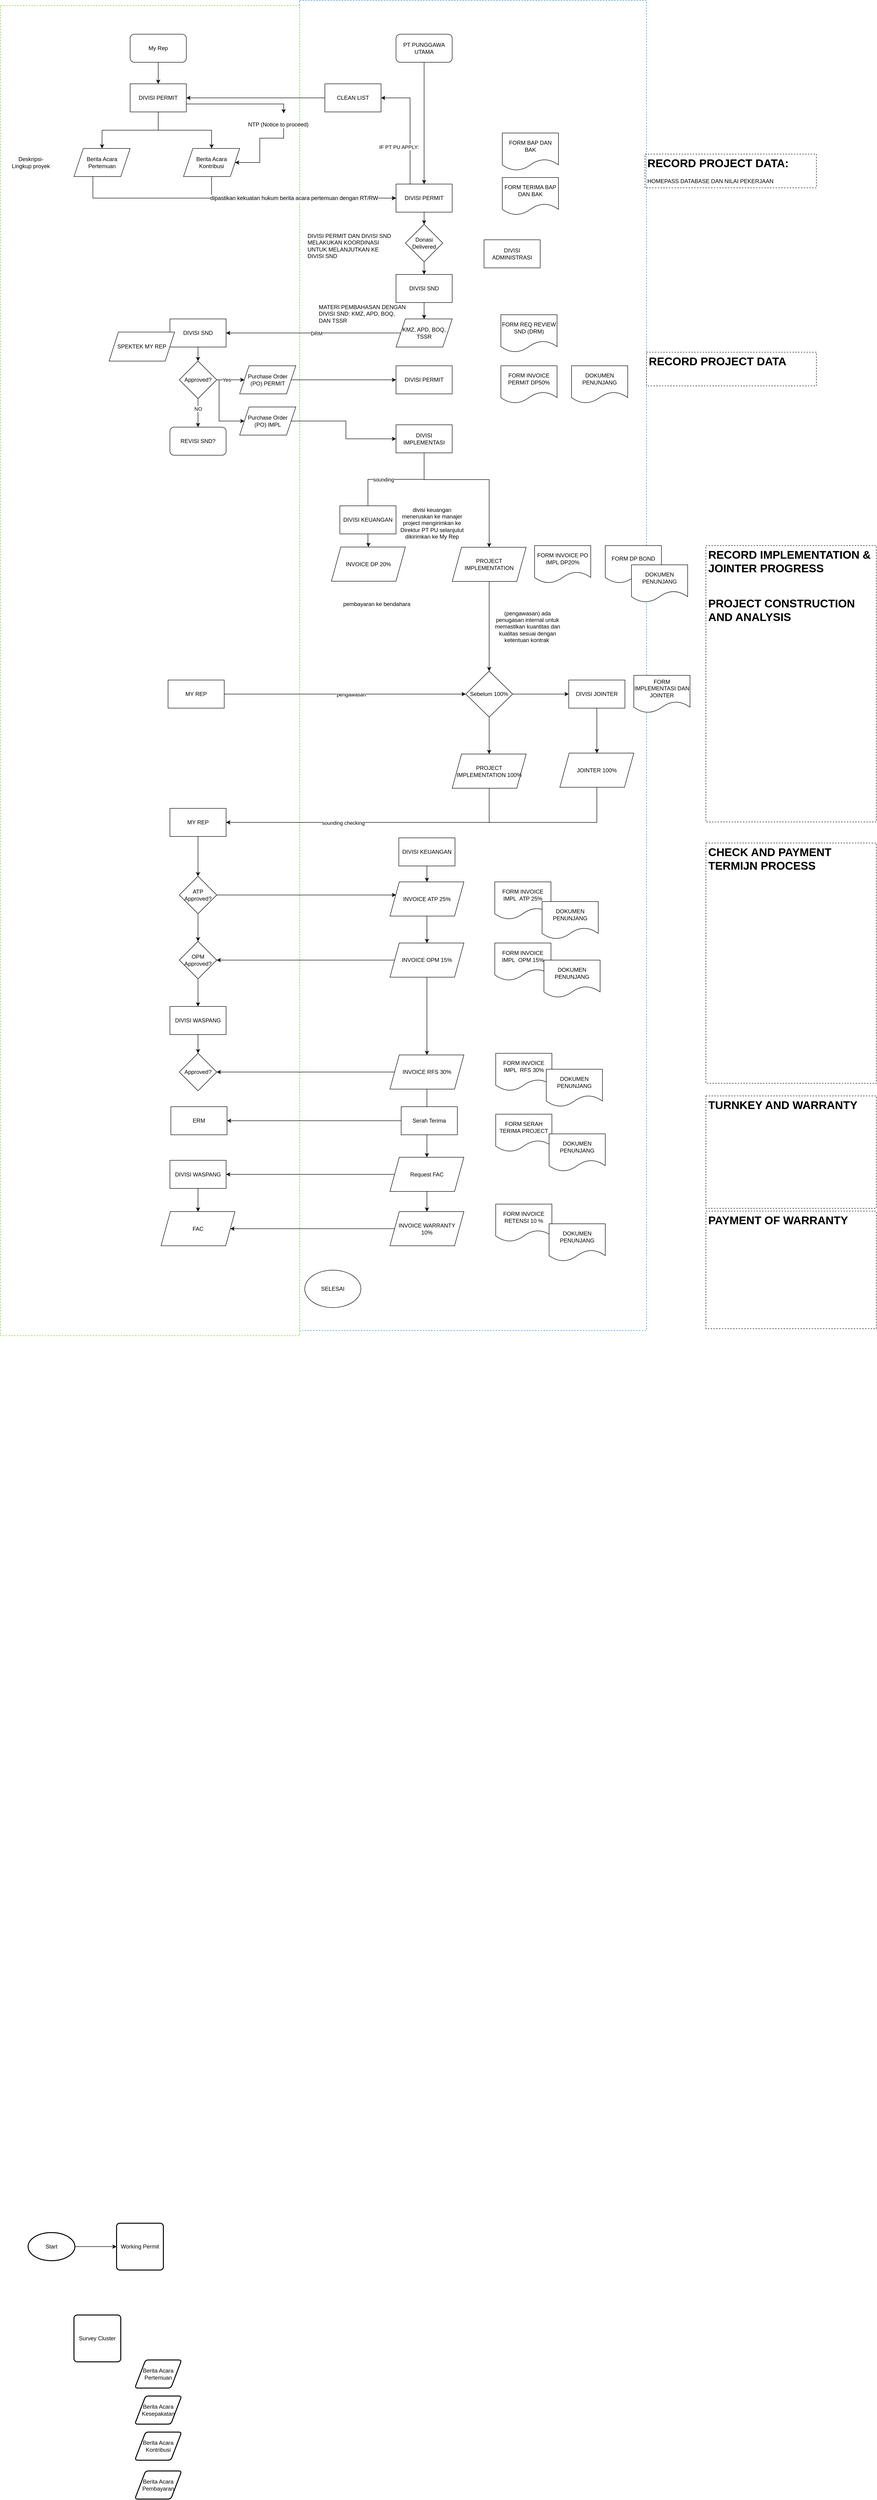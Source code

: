<mxfile version="20.6.0" type="github">
  <diagram id="zwPZa73-P1lnx8H_J387" name="Halaman-1">
    <mxGraphModel dx="1662" dy="794" grid="0" gridSize="10" guides="1" tooltips="1" connect="1" arrows="1" fold="1" page="1" pageScale="1" pageWidth="3300" pageHeight="4681" math="0" shadow="0">
      <root>
        <mxCell id="0" />
        <mxCell id="1" parent="0" />
        <mxCell id="J3kGW9BiTOBQ8gQxE3yy-112" value="" style="rounded=0;whiteSpace=wrap;html=1;dashed=1;strokeColor=#007FFF;" parent="1" vertex="1">
          <mxGeometry x="1251" y="23" width="741" height="2840" as="geometry" />
        </mxCell>
        <mxCell id="J3kGW9BiTOBQ8gQxE3yy-111" value="" style="rounded=0;whiteSpace=wrap;html=1;dashed=1;strokeColor=#66CC00;" parent="1" vertex="1">
          <mxGeometry x="612" y="34" width="639" height="2840" as="geometry" />
        </mxCell>
        <mxCell id="J3kGW9BiTOBQ8gQxE3yy-14" style="edgeStyle=orthogonalEdgeStyle;rounded=0;orthogonalLoop=1;jettySize=auto;html=1;" parent="1" source="J3kGW9BiTOBQ8gQxE3yy-1" target="J3kGW9BiTOBQ8gQxE3yy-4" edge="1">
          <mxGeometry relative="1" as="geometry" />
        </mxCell>
        <mxCell id="J3kGW9BiTOBQ8gQxE3yy-1" value="My Rep" style="rounded=1;whiteSpace=wrap;html=1;" parent="1" vertex="1">
          <mxGeometry x="889" y="95" width="120" height="60" as="geometry" />
        </mxCell>
        <mxCell id="J3kGW9BiTOBQ8gQxE3yy-20" style="edgeStyle=orthogonalEdgeStyle;rounded=0;orthogonalLoop=1;jettySize=auto;html=1;" parent="1" source="J3kGW9BiTOBQ8gQxE3yy-2" target="J3kGW9BiTOBQ8gQxE3yy-7" edge="1">
          <mxGeometry relative="1" as="geometry" />
        </mxCell>
        <mxCell id="J3kGW9BiTOBQ8gQxE3yy-2" value="PT PUNGGAWA UTAMA" style="rounded=1;whiteSpace=wrap;html=1;" parent="1" vertex="1">
          <mxGeometry x="1457" y="95" width="120" height="60" as="geometry" />
        </mxCell>
        <mxCell id="J3kGW9BiTOBQ8gQxE3yy-12" style="edgeStyle=orthogonalEdgeStyle;rounded=0;orthogonalLoop=1;jettySize=auto;html=1;" parent="1" source="J3kGW9BiTOBQ8gQxE3yy-4" target="J3kGW9BiTOBQ8gQxE3yy-11" edge="1">
          <mxGeometry relative="1" as="geometry" />
        </mxCell>
        <mxCell id="J3kGW9BiTOBQ8gQxE3yy-17" style="edgeStyle=orthogonalEdgeStyle;rounded=0;orthogonalLoop=1;jettySize=auto;html=1;" parent="1" source="J3kGW9BiTOBQ8gQxE3yy-4" target="J3kGW9BiTOBQ8gQxE3yy-16" edge="1">
          <mxGeometry relative="1" as="geometry" />
        </mxCell>
        <mxCell id="DRk-tGTRBeiVjUCc2vSS-29" style="edgeStyle=orthogonalEdgeStyle;rounded=0;orthogonalLoop=1;jettySize=auto;html=1;exitX=1;exitY=1;exitDx=0;exitDy=0;" parent="1" source="J3kGW9BiTOBQ8gQxE3yy-4" target="DRk-tGTRBeiVjUCc2vSS-28" edge="1">
          <mxGeometry relative="1" as="geometry">
            <Array as="points">
              <mxPoint x="1009" y="244" />
              <mxPoint x="1217" y="244" />
            </Array>
          </mxGeometry>
        </mxCell>
        <mxCell id="J3kGW9BiTOBQ8gQxE3yy-4" value="DIVISI PERMIT" style="rounded=0;whiteSpace=wrap;html=1;" parent="1" vertex="1">
          <mxGeometry x="889" y="201" width="120" height="60" as="geometry" />
        </mxCell>
        <mxCell id="J3kGW9BiTOBQ8gQxE3yy-22" style="edgeStyle=orthogonalEdgeStyle;rounded=0;orthogonalLoop=1;jettySize=auto;html=1;" parent="1" source="J3kGW9BiTOBQ8gQxE3yy-7" target="J3kGW9BiTOBQ8gQxE3yy-21" edge="1">
          <mxGeometry relative="1" as="geometry" />
        </mxCell>
        <mxCell id="DRk-tGTRBeiVjUCc2vSS-25" style="edgeStyle=orthogonalEdgeStyle;rounded=0;orthogonalLoop=1;jettySize=auto;html=1;entryX=1;entryY=0.5;entryDx=0;entryDy=0;exitX=0.25;exitY=0;exitDx=0;exitDy=0;" parent="1" source="J3kGW9BiTOBQ8gQxE3yy-7" target="DRk-tGTRBeiVjUCc2vSS-24" edge="1">
          <mxGeometry relative="1" as="geometry" />
        </mxCell>
        <mxCell id="DRk-tGTRBeiVjUCc2vSS-27" value="IF PT PU APPLY:" style="edgeLabel;html=1;align=center;verticalAlign=middle;resizable=0;points=[];" parent="DRk-tGTRBeiVjUCc2vSS-25" vertex="1" connectable="0">
          <mxGeometry x="-0.358" y="1" relative="1" as="geometry">
            <mxPoint x="-23" as="offset" />
          </mxGeometry>
        </mxCell>
        <mxCell id="J3kGW9BiTOBQ8gQxE3yy-7" value="DIVISI PERMIT" style="rounded=0;whiteSpace=wrap;html=1;" parent="1" vertex="1">
          <mxGeometry x="1457" y="415" width="120" height="60" as="geometry" />
        </mxCell>
        <mxCell id="J3kGW9BiTOBQ8gQxE3yy-25" style="edgeStyle=orthogonalEdgeStyle;rounded=0;orthogonalLoop=1;jettySize=auto;html=1;" parent="1" source="J3kGW9BiTOBQ8gQxE3yy-8" target="J3kGW9BiTOBQ8gQxE3yy-24" edge="1">
          <mxGeometry relative="1" as="geometry" />
        </mxCell>
        <mxCell id="J3kGW9BiTOBQ8gQxE3yy-8" value="DIVISI SND" style="rounded=0;whiteSpace=wrap;html=1;" parent="1" vertex="1">
          <mxGeometry x="1457" y="608" width="120" height="60" as="geometry" />
        </mxCell>
        <mxCell id="J3kGW9BiTOBQ8gQxE3yy-42" style="edgeStyle=orthogonalEdgeStyle;rounded=0;orthogonalLoop=1;jettySize=auto;html=1;" parent="1" edge="1">
          <mxGeometry relative="1" as="geometry">
            <mxPoint x="2358" y="2140" as="sourcePoint" />
          </mxGeometry>
        </mxCell>
        <mxCell id="J3kGW9BiTOBQ8gQxE3yy-18" style="edgeStyle=orthogonalEdgeStyle;rounded=0;orthogonalLoop=1;jettySize=auto;html=1;entryX=0;entryY=0.5;entryDx=0;entryDy=0;exitX=0.337;exitY=0.989;exitDx=0;exitDy=0;exitPerimeter=0;" parent="1" source="J3kGW9BiTOBQ8gQxE3yy-11" target="J3kGW9BiTOBQ8gQxE3yy-7" edge="1">
          <mxGeometry relative="1" as="geometry" />
        </mxCell>
        <mxCell id="J3kGW9BiTOBQ8gQxE3yy-11" value="Berita Acara Pertemuan" style="shape=parallelogram;perimeter=parallelogramPerimeter;whiteSpace=wrap;html=1;fixedSize=1;" parent="1" vertex="1">
          <mxGeometry x="769" y="339" width="120" height="60" as="geometry" />
        </mxCell>
        <mxCell id="J3kGW9BiTOBQ8gQxE3yy-19" style="edgeStyle=orthogonalEdgeStyle;rounded=0;orthogonalLoop=1;jettySize=auto;html=1;entryX=0;entryY=0.5;entryDx=0;entryDy=0;exitX=0.5;exitY=1;exitDx=0;exitDy=0;" parent="1" source="J3kGW9BiTOBQ8gQxE3yy-16" target="J3kGW9BiTOBQ8gQxE3yy-7" edge="1">
          <mxGeometry relative="1" as="geometry" />
        </mxCell>
        <mxCell id="DRk-tGTRBeiVjUCc2vSS-40" value="&lt;span style=&quot;font-size: 12px; background-color: rgb(248, 249, 250);&quot;&gt;dipastikan kekuatan hukum berita acara pertemuan dengan RT/RW&lt;/span&gt;" style="edgeLabel;html=1;align=center;verticalAlign=middle;resizable=0;points=[];" parent="J3kGW9BiTOBQ8gQxE3yy-19" vertex="1" connectable="0">
          <mxGeometry x="0.007" relative="1" as="geometry">
            <mxPoint as="offset" />
          </mxGeometry>
        </mxCell>
        <mxCell id="J3kGW9BiTOBQ8gQxE3yy-16" value="Berita Acara&lt;br&gt;Kontribusi" style="shape=parallelogram;perimeter=parallelogramPerimeter;whiteSpace=wrap;html=1;fixedSize=1;" parent="1" vertex="1">
          <mxGeometry x="1003" y="339" width="120" height="60" as="geometry" />
        </mxCell>
        <mxCell id="J3kGW9BiTOBQ8gQxE3yy-23" style="edgeStyle=orthogonalEdgeStyle;rounded=0;orthogonalLoop=1;jettySize=auto;html=1;" parent="1" source="J3kGW9BiTOBQ8gQxE3yy-21" target="J3kGW9BiTOBQ8gQxE3yy-8" edge="1">
          <mxGeometry relative="1" as="geometry" />
        </mxCell>
        <mxCell id="J3kGW9BiTOBQ8gQxE3yy-21" value="Donasi Delivered" style="rhombus;whiteSpace=wrap;html=1;" parent="1" vertex="1">
          <mxGeometry x="1477" y="501" width="80" height="80" as="geometry" />
        </mxCell>
        <mxCell id="J3kGW9BiTOBQ8gQxE3yy-27" style="edgeStyle=orthogonalEdgeStyle;rounded=0;orthogonalLoop=1;jettySize=auto;html=1;" parent="1" source="J3kGW9BiTOBQ8gQxE3yy-24" target="J3kGW9BiTOBQ8gQxE3yy-26" edge="1">
          <mxGeometry relative="1" as="geometry" />
        </mxCell>
        <mxCell id="DRk-tGTRBeiVjUCc2vSS-45" value="DRM" style="edgeLabel;html=1;align=center;verticalAlign=middle;resizable=0;points=[];" parent="J3kGW9BiTOBQ8gQxE3yy-27" vertex="1" connectable="0">
          <mxGeometry x="-0.031" y="1" relative="1" as="geometry">
            <mxPoint as="offset" />
          </mxGeometry>
        </mxCell>
        <mxCell id="J3kGW9BiTOBQ8gQxE3yy-24" value="KMZ, APD, BOQ, TSSR" style="shape=parallelogram;perimeter=parallelogramPerimeter;whiteSpace=wrap;html=1;fixedSize=1;" parent="1" vertex="1">
          <mxGeometry x="1457" y="703" width="120" height="60" as="geometry" />
        </mxCell>
        <mxCell id="J3kGW9BiTOBQ8gQxE3yy-30" style="edgeStyle=orthogonalEdgeStyle;rounded=0;orthogonalLoop=1;jettySize=auto;html=1;" parent="1" source="J3kGW9BiTOBQ8gQxE3yy-26" target="J3kGW9BiTOBQ8gQxE3yy-28" edge="1">
          <mxGeometry relative="1" as="geometry" />
        </mxCell>
        <mxCell id="J3kGW9BiTOBQ8gQxE3yy-26" value="DIVISI SND" style="rounded=0;whiteSpace=wrap;html=1;" parent="1" vertex="1">
          <mxGeometry x="974" y="703" width="120" height="60" as="geometry" />
        </mxCell>
        <mxCell id="J3kGW9BiTOBQ8gQxE3yy-121" style="edgeStyle=orthogonalEdgeStyle;rounded=0;orthogonalLoop=1;jettySize=auto;html=1;entryX=0;entryY=0.5;entryDx=0;entryDy=0;" parent="1" source="J3kGW9BiTOBQ8gQxE3yy-28" target="J3kGW9BiTOBQ8gQxE3yy-120" edge="1">
          <mxGeometry relative="1" as="geometry" />
        </mxCell>
        <mxCell id="DRk-tGTRBeiVjUCc2vSS-31" value="Yes" style="edgeLabel;html=1;align=center;verticalAlign=middle;resizable=0;points=[];" parent="J3kGW9BiTOBQ8gQxE3yy-121" vertex="1" connectable="0">
          <mxGeometry x="-0.29" relative="1" as="geometry">
            <mxPoint as="offset" />
          </mxGeometry>
        </mxCell>
        <mxCell id="DRk-tGTRBeiVjUCc2vSS-47" style="edgeStyle=orthogonalEdgeStyle;rounded=0;orthogonalLoop=1;jettySize=auto;html=1;entryX=0;entryY=0.5;entryDx=0;entryDy=0;" parent="1" source="J3kGW9BiTOBQ8gQxE3yy-28" target="J3kGW9BiTOBQ8gQxE3yy-29" edge="1">
          <mxGeometry relative="1" as="geometry">
            <Array as="points">
              <mxPoint x="1079" y="833" />
              <mxPoint x="1079" y="921" />
            </Array>
          </mxGeometry>
        </mxCell>
        <mxCell id="DRk-tGTRBeiVjUCc2vSS-50" style="edgeStyle=orthogonalEdgeStyle;rounded=0;orthogonalLoop=1;jettySize=auto;html=1;" parent="1" source="J3kGW9BiTOBQ8gQxE3yy-28" target="DRk-tGTRBeiVjUCc2vSS-49" edge="1">
          <mxGeometry relative="1" as="geometry" />
        </mxCell>
        <mxCell id="DRk-tGTRBeiVjUCc2vSS-51" value="NO" style="edgeLabel;html=1;align=center;verticalAlign=middle;resizable=0;points=[];" parent="DRk-tGTRBeiVjUCc2vSS-50" vertex="1" connectable="0">
          <mxGeometry x="-0.297" relative="1" as="geometry">
            <mxPoint as="offset" />
          </mxGeometry>
        </mxCell>
        <mxCell id="J3kGW9BiTOBQ8gQxE3yy-28" value="Approved?" style="rhombus;whiteSpace=wrap;html=1;" parent="1" vertex="1">
          <mxGeometry x="994" y="793" width="80" height="80" as="geometry" />
        </mxCell>
        <mxCell id="J3kGW9BiTOBQ8gQxE3yy-35" style="edgeStyle=orthogonalEdgeStyle;rounded=0;orthogonalLoop=1;jettySize=auto;html=1;entryX=0;entryY=0.5;entryDx=0;entryDy=0;" parent="1" source="J3kGW9BiTOBQ8gQxE3yy-29" target="J3kGW9BiTOBQ8gQxE3yy-34" edge="1">
          <mxGeometry relative="1" as="geometry" />
        </mxCell>
        <mxCell id="J3kGW9BiTOBQ8gQxE3yy-29" value="Purchase Order&lt;br&gt;(PO) IMPL" style="shape=parallelogram;perimeter=parallelogramPerimeter;whiteSpace=wrap;html=1;fixedSize=1;" parent="1" vertex="1">
          <mxGeometry x="1123" y="891" width="120" height="60" as="geometry" />
        </mxCell>
        <mxCell id="J3kGW9BiTOBQ8gQxE3yy-44" style="edgeStyle=orthogonalEdgeStyle;rounded=0;orthogonalLoop=1;jettySize=auto;html=1;startArrow=none;" parent="1" source="DRk-tGTRBeiVjUCc2vSS-33" target="J3kGW9BiTOBQ8gQxE3yy-43" edge="1">
          <mxGeometry relative="1" as="geometry" />
        </mxCell>
        <mxCell id="J3kGW9BiTOBQ8gQxE3yy-50" style="edgeStyle=orthogonalEdgeStyle;rounded=0;orthogonalLoop=1;jettySize=auto;html=1;exitX=0.5;exitY=1;exitDx=0;exitDy=0;" parent="1" source="J3kGW9BiTOBQ8gQxE3yy-34" target="J3kGW9BiTOBQ8gQxE3yy-53" edge="1">
          <mxGeometry relative="1" as="geometry">
            <mxPoint x="1656" y="1190" as="targetPoint" />
            <Array as="points">
              <mxPoint x="1517" y="1046" />
              <mxPoint x="1656" y="1046" />
            </Array>
          </mxGeometry>
        </mxCell>
        <mxCell id="J3kGW9BiTOBQ8gQxE3yy-34" value="DIVISI IMPLEMENTASI" style="rounded=0;whiteSpace=wrap;html=1;" parent="1" vertex="1">
          <mxGeometry x="1457" y="929" width="120" height="60" as="geometry" />
        </mxCell>
        <mxCell id="J3kGW9BiTOBQ8gQxE3yy-43" value="INVOICE DP 20%" style="shape=parallelogram;perimeter=parallelogramPerimeter;whiteSpace=wrap;html=1;fixedSize=1;" parent="1" vertex="1">
          <mxGeometry x="1319" y="1190" width="158" height="73" as="geometry" />
        </mxCell>
        <mxCell id="J3kGW9BiTOBQ8gQxE3yy-56" style="edgeStyle=orthogonalEdgeStyle;rounded=0;orthogonalLoop=1;jettySize=auto;html=1;" parent="1" source="J3kGW9BiTOBQ8gQxE3yy-53" target="J3kGW9BiTOBQ8gQxE3yy-55" edge="1">
          <mxGeometry relative="1" as="geometry" />
        </mxCell>
        <mxCell id="J3kGW9BiTOBQ8gQxE3yy-53" value="PROJECT IMPLEMENTATION" style="shape=parallelogram;perimeter=parallelogramPerimeter;whiteSpace=wrap;html=1;fixedSize=1;" parent="1" vertex="1">
          <mxGeometry x="1577" y="1190.5" width="158" height="73" as="geometry" />
        </mxCell>
        <mxCell id="J3kGW9BiTOBQ8gQxE3yy-58" style="edgeStyle=orthogonalEdgeStyle;rounded=0;orthogonalLoop=1;jettySize=auto;html=1;" parent="1" source="J3kGW9BiTOBQ8gQxE3yy-55" target="J3kGW9BiTOBQ8gQxE3yy-57" edge="1">
          <mxGeometry relative="1" as="geometry" />
        </mxCell>
        <mxCell id="J3kGW9BiTOBQ8gQxE3yy-62" value="" style="edgeStyle=orthogonalEdgeStyle;rounded=0;orthogonalLoop=1;jettySize=auto;html=1;" parent="1" source="J3kGW9BiTOBQ8gQxE3yy-55" target="J3kGW9BiTOBQ8gQxE3yy-61" edge="1">
          <mxGeometry relative="1" as="geometry" />
        </mxCell>
        <mxCell id="J3kGW9BiTOBQ8gQxE3yy-55" value="Sebelum 100%" style="rhombus;whiteSpace=wrap;html=1;" parent="1" vertex="1">
          <mxGeometry x="1606" y="1455" width="100" height="98" as="geometry" />
        </mxCell>
        <mxCell id="J3kGW9BiTOBQ8gQxE3yy-64" style="edgeStyle=orthogonalEdgeStyle;rounded=0;orthogonalLoop=1;jettySize=auto;html=1;" parent="1" source="J3kGW9BiTOBQ8gQxE3yy-57" target="J3kGW9BiTOBQ8gQxE3yy-63" edge="1">
          <mxGeometry relative="1" as="geometry" />
        </mxCell>
        <mxCell id="J3kGW9BiTOBQ8gQxE3yy-57" value="DIVISI JOINTER" style="rounded=0;whiteSpace=wrap;html=1;" parent="1" vertex="1">
          <mxGeometry x="1826" y="1474" width="120" height="60" as="geometry" />
        </mxCell>
        <mxCell id="J3kGW9BiTOBQ8gQxE3yy-66" style="edgeStyle=orthogonalEdgeStyle;rounded=0;orthogonalLoop=1;jettySize=auto;html=1;entryX=1;entryY=0.5;entryDx=0;entryDy=0;exitX=0.5;exitY=1;exitDx=0;exitDy=0;" parent="1" source="J3kGW9BiTOBQ8gQxE3yy-61" target="J3kGW9BiTOBQ8gQxE3yy-65" edge="1">
          <mxGeometry relative="1" as="geometry" />
        </mxCell>
        <mxCell id="J3kGW9BiTOBQ8gQxE3yy-61" value="PROJECT IMPLEMENTATION 100%" style="shape=parallelogram;perimeter=parallelogramPerimeter;whiteSpace=wrap;html=1;fixedSize=1;" parent="1" vertex="1">
          <mxGeometry x="1577" y="1632" width="158" height="73" as="geometry" />
        </mxCell>
        <mxCell id="J3kGW9BiTOBQ8gQxE3yy-67" style="edgeStyle=orthogonalEdgeStyle;rounded=0;orthogonalLoop=1;jettySize=auto;html=1;entryX=1;entryY=0.5;entryDx=0;entryDy=0;exitX=0.5;exitY=1;exitDx=0;exitDy=0;" parent="1" source="J3kGW9BiTOBQ8gQxE3yy-63" target="J3kGW9BiTOBQ8gQxE3yy-65" edge="1">
          <mxGeometry relative="1" as="geometry" />
        </mxCell>
        <mxCell id="DRk-tGTRBeiVjUCc2vSS-56" value="sounding checking" style="edgeLabel;html=1;align=center;verticalAlign=middle;resizable=0;points=[];" parent="J3kGW9BiTOBQ8gQxE3yy-67" vertex="1" connectable="0">
          <mxGeometry x="0.425" y="1" relative="1" as="geometry">
            <mxPoint as="offset" />
          </mxGeometry>
        </mxCell>
        <mxCell id="J3kGW9BiTOBQ8gQxE3yy-63" value="JOINTER 100%" style="shape=parallelogram;perimeter=parallelogramPerimeter;whiteSpace=wrap;html=1;fixedSize=1;" parent="1" vertex="1">
          <mxGeometry x="1807" y="1630" width="158" height="73" as="geometry" />
        </mxCell>
        <mxCell id="J3kGW9BiTOBQ8gQxE3yy-69" style="edgeStyle=orthogonalEdgeStyle;rounded=0;orthogonalLoop=1;jettySize=auto;html=1;" parent="1" source="J3kGW9BiTOBQ8gQxE3yy-65" target="J3kGW9BiTOBQ8gQxE3yy-68" edge="1">
          <mxGeometry relative="1" as="geometry" />
        </mxCell>
        <mxCell id="J3kGW9BiTOBQ8gQxE3yy-65" value="MY REP" style="rounded=0;whiteSpace=wrap;html=1;" parent="1" vertex="1">
          <mxGeometry x="974" y="1748" width="120" height="60" as="geometry" />
        </mxCell>
        <mxCell id="J3kGW9BiTOBQ8gQxE3yy-73" style="edgeStyle=orthogonalEdgeStyle;rounded=0;orthogonalLoop=1;jettySize=auto;html=1;" parent="1" source="J3kGW9BiTOBQ8gQxE3yy-68" edge="1">
          <mxGeometry relative="1" as="geometry">
            <mxPoint x="1457" y="1933" as="targetPoint" />
          </mxGeometry>
        </mxCell>
        <mxCell id="J3kGW9BiTOBQ8gQxE3yy-82" style="edgeStyle=orthogonalEdgeStyle;rounded=0;orthogonalLoop=1;jettySize=auto;html=1;" parent="1" source="J3kGW9BiTOBQ8gQxE3yy-68" target="J3kGW9BiTOBQ8gQxE3yy-81" edge="1">
          <mxGeometry relative="1" as="geometry" />
        </mxCell>
        <mxCell id="J3kGW9BiTOBQ8gQxE3yy-68" value="ATP&lt;br&gt;Approved?" style="rhombus;whiteSpace=wrap;html=1;" parent="1" vertex="1">
          <mxGeometry x="994" y="1893" width="80" height="80" as="geometry" />
        </mxCell>
        <mxCell id="J3kGW9BiTOBQ8gQxE3yy-85" style="edgeStyle=orthogonalEdgeStyle;rounded=0;orthogonalLoop=1;jettySize=auto;html=1;" parent="1" source="J3kGW9BiTOBQ8gQxE3yy-79" target="J3kGW9BiTOBQ8gQxE3yy-84" edge="1">
          <mxGeometry relative="1" as="geometry" />
        </mxCell>
        <mxCell id="J3kGW9BiTOBQ8gQxE3yy-79" value="DIVISI WASPANG" style="rounded=0;whiteSpace=wrap;html=1;" parent="1" vertex="1">
          <mxGeometry x="974" y="2171" width="120" height="60" as="geometry" />
        </mxCell>
        <mxCell id="J3kGW9BiTOBQ8gQxE3yy-83" style="edgeStyle=orthogonalEdgeStyle;rounded=0;orthogonalLoop=1;jettySize=auto;html=1;" parent="1" source="J3kGW9BiTOBQ8gQxE3yy-81" target="J3kGW9BiTOBQ8gQxE3yy-79" edge="1">
          <mxGeometry relative="1" as="geometry" />
        </mxCell>
        <mxCell id="J3kGW9BiTOBQ8gQxE3yy-81" value="OPM&lt;br&gt;Approved?" style="rhombus;whiteSpace=wrap;html=1;" parent="1" vertex="1">
          <mxGeometry x="994" y="2032" width="80" height="80" as="geometry" />
        </mxCell>
        <mxCell id="J3kGW9BiTOBQ8gQxE3yy-84" value="Approved?" style="rhombus;whiteSpace=wrap;html=1;" parent="1" vertex="1">
          <mxGeometry x="994" y="2271" width="80" height="80" as="geometry" />
        </mxCell>
        <mxCell id="J3kGW9BiTOBQ8gQxE3yy-91" style="edgeStyle=orthogonalEdgeStyle;rounded=0;orthogonalLoop=1;jettySize=auto;html=1;" parent="1" source="J3kGW9BiTOBQ8gQxE3yy-87" target="J3kGW9BiTOBQ8gQxE3yy-90" edge="1">
          <mxGeometry relative="1" as="geometry" />
        </mxCell>
        <mxCell id="J3kGW9BiTOBQ8gQxE3yy-87" value="INVOICE ATP 25%" style="shape=parallelogram;perimeter=parallelogramPerimeter;whiteSpace=wrap;html=1;fixedSize=1;" parent="1" vertex="1">
          <mxGeometry x="1444" y="1905" width="158" height="73" as="geometry" />
        </mxCell>
        <mxCell id="J3kGW9BiTOBQ8gQxE3yy-89" style="edgeStyle=orthogonalEdgeStyle;rounded=0;orthogonalLoop=1;jettySize=auto;html=1;" parent="1" source="J3kGW9BiTOBQ8gQxE3yy-88" target="J3kGW9BiTOBQ8gQxE3yy-87" edge="1">
          <mxGeometry relative="1" as="geometry" />
        </mxCell>
        <mxCell id="J3kGW9BiTOBQ8gQxE3yy-88" value="DIVISI KEUANGAN" style="rounded=0;whiteSpace=wrap;html=1;" parent="1" vertex="1">
          <mxGeometry x="1463" y="1811" width="120" height="60" as="geometry" />
        </mxCell>
        <mxCell id="J3kGW9BiTOBQ8gQxE3yy-92" style="edgeStyle=orthogonalEdgeStyle;rounded=0;orthogonalLoop=1;jettySize=auto;html=1;entryX=1;entryY=0.5;entryDx=0;entryDy=0;" parent="1" source="J3kGW9BiTOBQ8gQxE3yy-90" target="J3kGW9BiTOBQ8gQxE3yy-81" edge="1">
          <mxGeometry relative="1" as="geometry" />
        </mxCell>
        <mxCell id="J3kGW9BiTOBQ8gQxE3yy-94" style="edgeStyle=orthogonalEdgeStyle;rounded=0;orthogonalLoop=1;jettySize=auto;html=1;" parent="1" source="J3kGW9BiTOBQ8gQxE3yy-90" target="J3kGW9BiTOBQ8gQxE3yy-93" edge="1">
          <mxGeometry relative="1" as="geometry" />
        </mxCell>
        <mxCell id="J3kGW9BiTOBQ8gQxE3yy-90" value="INVOICE OPM 15%" style="shape=parallelogram;perimeter=parallelogramPerimeter;whiteSpace=wrap;html=1;fixedSize=1;" parent="1" vertex="1">
          <mxGeometry x="1444" y="2035.5" width="158" height="73" as="geometry" />
        </mxCell>
        <mxCell id="J3kGW9BiTOBQ8gQxE3yy-95" style="edgeStyle=orthogonalEdgeStyle;rounded=0;orthogonalLoop=1;jettySize=auto;html=1;entryX=1;entryY=0.5;entryDx=0;entryDy=0;" parent="1" source="J3kGW9BiTOBQ8gQxE3yy-93" target="J3kGW9BiTOBQ8gQxE3yy-84" edge="1">
          <mxGeometry relative="1" as="geometry" />
        </mxCell>
        <mxCell id="J3kGW9BiTOBQ8gQxE3yy-99" style="edgeStyle=orthogonalEdgeStyle;rounded=0;orthogonalLoop=1;jettySize=auto;html=1;" parent="1" source="J3kGW9BiTOBQ8gQxE3yy-93" target="J3kGW9BiTOBQ8gQxE3yy-97" edge="1">
          <mxGeometry relative="1" as="geometry" />
        </mxCell>
        <mxCell id="J3kGW9BiTOBQ8gQxE3yy-93" value="INVOICE RFS 30%" style="shape=parallelogram;perimeter=parallelogramPerimeter;whiteSpace=wrap;html=1;fixedSize=1;" parent="1" vertex="1">
          <mxGeometry x="1444" y="2274.5" width="158" height="73" as="geometry" />
        </mxCell>
        <mxCell id="J3kGW9BiTOBQ8gQxE3yy-100" style="edgeStyle=orthogonalEdgeStyle;rounded=0;orthogonalLoop=1;jettySize=auto;html=1;" parent="1" source="J3kGW9BiTOBQ8gQxE3yy-97" target="J3kGW9BiTOBQ8gQxE3yy-98" edge="1">
          <mxGeometry relative="1" as="geometry" />
        </mxCell>
        <mxCell id="J3kGW9BiTOBQ8gQxE3yy-105" style="edgeStyle=orthogonalEdgeStyle;rounded=0;orthogonalLoop=1;jettySize=auto;html=1;entryX=0.5;entryY=0;entryDx=0;entryDy=0;" parent="1" source="J3kGW9BiTOBQ8gQxE3yy-97" target="J3kGW9BiTOBQ8gQxE3yy-103" edge="1">
          <mxGeometry relative="1" as="geometry" />
        </mxCell>
        <mxCell id="J3kGW9BiTOBQ8gQxE3yy-97" value="Request FAC" style="shape=parallelogram;perimeter=parallelogramPerimeter;whiteSpace=wrap;html=1;fixedSize=1;" parent="1" vertex="1">
          <mxGeometry x="1444" y="2493" width="158" height="73" as="geometry" />
        </mxCell>
        <mxCell id="J3kGW9BiTOBQ8gQxE3yy-102" style="edgeStyle=orthogonalEdgeStyle;rounded=0;orthogonalLoop=1;jettySize=auto;html=1;" parent="1" source="J3kGW9BiTOBQ8gQxE3yy-98" target="J3kGW9BiTOBQ8gQxE3yy-101" edge="1">
          <mxGeometry relative="1" as="geometry" />
        </mxCell>
        <mxCell id="J3kGW9BiTOBQ8gQxE3yy-98" value="DIVISI WASPANG" style="rounded=0;whiteSpace=wrap;html=1;" parent="1" vertex="1">
          <mxGeometry x="974" y="2499.5" width="120" height="60" as="geometry" />
        </mxCell>
        <mxCell id="J3kGW9BiTOBQ8gQxE3yy-101" value="FAC" style="shape=parallelogram;perimeter=parallelogramPerimeter;whiteSpace=wrap;html=1;fixedSize=1;" parent="1" vertex="1">
          <mxGeometry x="955" y="2609" width="158" height="73" as="geometry" />
        </mxCell>
        <mxCell id="J3kGW9BiTOBQ8gQxE3yy-104" style="edgeStyle=orthogonalEdgeStyle;rounded=0;orthogonalLoop=1;jettySize=auto;html=1;exitX=0;exitY=0.5;exitDx=0;exitDy=0;" parent="1" source="J3kGW9BiTOBQ8gQxE3yy-103" target="J3kGW9BiTOBQ8gQxE3yy-101" edge="1">
          <mxGeometry relative="1" as="geometry" />
        </mxCell>
        <mxCell id="J3kGW9BiTOBQ8gQxE3yy-103" value="INVOICE WARRANTY&lt;br&gt;10%" style="shape=parallelogram;perimeter=parallelogramPerimeter;whiteSpace=wrap;html=1;fixedSize=1;" parent="1" vertex="1">
          <mxGeometry x="1444" y="2609" width="158" height="73" as="geometry" />
        </mxCell>
        <mxCell id="J3kGW9BiTOBQ8gQxE3yy-110" style="edgeStyle=orthogonalEdgeStyle;rounded=0;orthogonalLoop=1;jettySize=auto;html=1;" parent="1" source="J3kGW9BiTOBQ8gQxE3yy-108" target="J3kGW9BiTOBQ8gQxE3yy-109" edge="1">
          <mxGeometry relative="1" as="geometry" />
        </mxCell>
        <mxCell id="J3kGW9BiTOBQ8gQxE3yy-108" value="Serah Terima" style="rounded=0;whiteSpace=wrap;html=1;" parent="1" vertex="1">
          <mxGeometry x="1468" y="2385" width="120" height="60" as="geometry" />
        </mxCell>
        <mxCell id="J3kGW9BiTOBQ8gQxE3yy-109" value="ERM" style="rounded=0;whiteSpace=wrap;html=1;" parent="1" vertex="1">
          <mxGeometry x="976" y="2385" width="120" height="60" as="geometry" />
        </mxCell>
        <mxCell id="J3kGW9BiTOBQ8gQxE3yy-113" value="&lt;h1&gt;RECORD PROJECT DATA:&lt;/h1&gt;&lt;div&gt;HOMEPASS DATABASE DAN NILAI PEKERJAAN&lt;/div&gt;" style="text;html=1;strokeColor=default;fillColor=none;spacing=5;spacingTop=-20;whiteSpace=wrap;overflow=hidden;rounded=0;dashed=1;" parent="1" vertex="1">
          <mxGeometry x="1989" y="351" width="366" height="72" as="geometry" />
        </mxCell>
        <mxCell id="J3kGW9BiTOBQ8gQxE3yy-115" value="&lt;h1&gt;RECORD PROJECT DATA&lt;/h1&gt;" style="text;html=1;strokeColor=default;fillColor=none;spacing=5;spacingTop=-20;whiteSpace=wrap;overflow=hidden;rounded=0;dashed=1;" parent="1" vertex="1">
          <mxGeometry x="1992" y="774" width="363" height="72" as="geometry" />
        </mxCell>
        <mxCell id="J3kGW9BiTOBQ8gQxE3yy-116" value="&lt;h1&gt;RECORD IMPLEMENTATION &amp;amp; JOINTER PROGRESS&lt;/h1&gt;&lt;div&gt;&lt;br&gt;&lt;/div&gt;&lt;div&gt;&lt;h1&gt;PROJECT CONSTRUCTION AND ANALYSIS&lt;/h1&gt;&lt;div&gt;&lt;br&gt;&lt;/div&gt;&lt;/div&gt;" style="text;html=1;strokeColor=default;fillColor=none;spacing=5;spacingTop=-20;whiteSpace=wrap;overflow=hidden;rounded=0;dashed=1;" parent="1" vertex="1">
          <mxGeometry x="2119" y="1187" width="364" height="590" as="geometry" />
        </mxCell>
        <mxCell id="J3kGW9BiTOBQ8gQxE3yy-117" value="&lt;h1&gt;CHECK AND PAYMENT TERMIJN PROCESS&lt;/h1&gt;" style="text;html=1;strokeColor=default;fillColor=none;spacing=5;spacingTop=-20;whiteSpace=wrap;overflow=hidden;rounded=0;dashed=1;" parent="1" vertex="1">
          <mxGeometry x="2119" y="1822" width="364" height="513" as="geometry" />
        </mxCell>
        <mxCell id="J3kGW9BiTOBQ8gQxE3yy-118" value="&lt;h1&gt;TURNKEY AND WARRANTY&lt;/h1&gt;" style="text;html=1;strokeColor=default;fillColor=none;spacing=5;spacingTop=-20;whiteSpace=wrap;overflow=hidden;rounded=0;dashed=1;" parent="1" vertex="1">
          <mxGeometry x="2119" y="2362" width="364" height="240" as="geometry" />
        </mxCell>
        <mxCell id="J3kGW9BiTOBQ8gQxE3yy-119" value="&lt;h1&gt;PAYMENT OF WARRANTY&lt;/h1&gt;" style="text;html=1;strokeColor=default;fillColor=none;spacing=5;spacingTop=-20;whiteSpace=wrap;overflow=hidden;rounded=0;dashed=1;" parent="1" vertex="1">
          <mxGeometry x="2119" y="2608" width="364" height="251" as="geometry" />
        </mxCell>
        <mxCell id="J3kGW9BiTOBQ8gQxE3yy-123" style="edgeStyle=orthogonalEdgeStyle;rounded=0;orthogonalLoop=1;jettySize=auto;html=1;" parent="1" source="J3kGW9BiTOBQ8gQxE3yy-120" target="J3kGW9BiTOBQ8gQxE3yy-122" edge="1">
          <mxGeometry relative="1" as="geometry" />
        </mxCell>
        <mxCell id="J3kGW9BiTOBQ8gQxE3yy-120" value="Purchase Order&lt;br&gt;(PO) PERMIT" style="shape=parallelogram;perimeter=parallelogramPerimeter;whiteSpace=wrap;html=1;fixedSize=1;" parent="1" vertex="1">
          <mxGeometry x="1123" y="803" width="120" height="60" as="geometry" />
        </mxCell>
        <mxCell id="J3kGW9BiTOBQ8gQxE3yy-122" value="DIVISI PERMIT" style="rounded=0;whiteSpace=wrap;html=1;" parent="1" vertex="1">
          <mxGeometry x="1457" y="803" width="120" height="60" as="geometry" />
        </mxCell>
        <mxCell id="DRk-tGTRBeiVjUCc2vSS-1" value="FORM BAP DAN BAK" style="shape=document;whiteSpace=wrap;html=1;boundedLbl=1;" parent="1" vertex="1">
          <mxGeometry x="1684" y="306" width="120" height="80" as="geometry" />
        </mxCell>
        <mxCell id="DRk-tGTRBeiVjUCc2vSS-2" value="FORM TERIMA BAP DAN BAK" style="shape=document;whiteSpace=wrap;html=1;boundedLbl=1;" parent="1" vertex="1">
          <mxGeometry x="1684" y="401" width="120" height="80" as="geometry" />
        </mxCell>
        <mxCell id="DRk-tGTRBeiVjUCc2vSS-4" value="FORM REQ REVIEW SND (DRM)" style="shape=document;whiteSpace=wrap;html=1;boundedLbl=1;" parent="1" vertex="1">
          <mxGeometry x="1681" y="694" width="120" height="80" as="geometry" />
        </mxCell>
        <mxCell id="DRk-tGTRBeiVjUCc2vSS-5" value="FORM INVOICE PERMIT DP50%" style="shape=document;whiteSpace=wrap;html=1;boundedLbl=1;" parent="1" vertex="1">
          <mxGeometry x="1681" y="803" width="120" height="80" as="geometry" />
        </mxCell>
        <mxCell id="DRk-tGTRBeiVjUCc2vSS-6" value="FORM INVOICE PO IMPL DP20%" style="shape=document;whiteSpace=wrap;html=1;boundedLbl=1;" parent="1" vertex="1">
          <mxGeometry x="1753" y="1187" width="120" height="80" as="geometry" />
        </mxCell>
        <mxCell id="DRk-tGTRBeiVjUCc2vSS-7" value="DOKUMEN PENUNJANG" style="shape=document;whiteSpace=wrap;html=1;boundedLbl=1;" parent="1" vertex="1">
          <mxGeometry x="1832" y="803" width="120" height="80" as="geometry" />
        </mxCell>
        <mxCell id="DRk-tGTRBeiVjUCc2vSS-8" value="FORM DP BOND" style="shape=document;whiteSpace=wrap;html=1;boundedLbl=1;" parent="1" vertex="1">
          <mxGeometry x="1904" y="1187" width="120" height="80" as="geometry" />
        </mxCell>
        <mxCell id="DRk-tGTRBeiVjUCc2vSS-9" value="DOKUMEN PENUNJANG" style="shape=document;whiteSpace=wrap;html=1;boundedLbl=1;" parent="1" vertex="1">
          <mxGeometry x="1960" y="1228" width="120" height="80" as="geometry" />
        </mxCell>
        <mxCell id="DRk-tGTRBeiVjUCc2vSS-10" value="FORM IMPLEMENTASI DAN JOINTER" style="shape=document;whiteSpace=wrap;html=1;boundedLbl=1;" parent="1" vertex="1">
          <mxGeometry x="1965" y="1464" width="120" height="80" as="geometry" />
        </mxCell>
        <mxCell id="DRk-tGTRBeiVjUCc2vSS-11" value="FORM INVOICE IMPL&amp;nbsp; ATP 25%" style="shape=document;whiteSpace=wrap;html=1;boundedLbl=1;" parent="1" vertex="1">
          <mxGeometry x="1668" y="1905" width="120" height="80" as="geometry" />
        </mxCell>
        <mxCell id="DRk-tGTRBeiVjUCc2vSS-12" value="DOKUMEN PENUNJANG" style="shape=document;whiteSpace=wrap;html=1;boundedLbl=1;" parent="1" vertex="1">
          <mxGeometry x="1769" y="1947" width="120" height="80" as="geometry" />
        </mxCell>
        <mxCell id="DRk-tGTRBeiVjUCc2vSS-13" value="FORM INVOICE IMPL&amp;nbsp; OPM 15%" style="shape=document;whiteSpace=wrap;html=1;boundedLbl=1;" parent="1" vertex="1">
          <mxGeometry x="1668" y="2035.5" width="120" height="80" as="geometry" />
        </mxCell>
        <mxCell id="DRk-tGTRBeiVjUCc2vSS-14" value="DOKUMEN PENUNJANG" style="shape=document;whiteSpace=wrap;html=1;boundedLbl=1;" parent="1" vertex="1">
          <mxGeometry x="1773" y="2072" width="120" height="80" as="geometry" />
        </mxCell>
        <mxCell id="DRk-tGTRBeiVjUCc2vSS-15" value="FORM INVOICE IMPL&amp;nbsp; RFS 30%" style="shape=document;whiteSpace=wrap;html=1;boundedLbl=1;" parent="1" vertex="1">
          <mxGeometry x="1670" y="2271" width="120" height="80" as="geometry" />
        </mxCell>
        <mxCell id="DRk-tGTRBeiVjUCc2vSS-16" value="DOKUMEN PENUNJANG" style="shape=document;whiteSpace=wrap;html=1;boundedLbl=1;" parent="1" vertex="1">
          <mxGeometry x="1778" y="2305" width="120" height="80" as="geometry" />
        </mxCell>
        <mxCell id="DRk-tGTRBeiVjUCc2vSS-17" value="FORM&amp;nbsp;SERAH TERIMA PROJECT" style="shape=document;whiteSpace=wrap;html=1;boundedLbl=1;" parent="1" vertex="1">
          <mxGeometry x="1670" y="2401" width="120" height="80" as="geometry" />
        </mxCell>
        <mxCell id="DRk-tGTRBeiVjUCc2vSS-18" value="DOKUMEN PENUNJANG" style="shape=document;whiteSpace=wrap;html=1;boundedLbl=1;" parent="1" vertex="1">
          <mxGeometry x="1784" y="2443" width="120" height="80" as="geometry" />
        </mxCell>
        <mxCell id="DRk-tGTRBeiVjUCc2vSS-19" value="FORM&amp;nbsp;INVOICE RETENSI 10 %" style="shape=document;whiteSpace=wrap;html=1;boundedLbl=1;" parent="1" vertex="1">
          <mxGeometry x="1670" y="2593" width="120" height="80" as="geometry" />
        </mxCell>
        <mxCell id="DRk-tGTRBeiVjUCc2vSS-20" value="DOKUMEN PENUNJANG" style="shape=document;whiteSpace=wrap;html=1;boundedLbl=1;" parent="1" vertex="1">
          <mxGeometry x="1784" y="2635" width="120" height="80" as="geometry" />
        </mxCell>
        <mxCell id="DRk-tGTRBeiVjUCc2vSS-26" style="edgeStyle=orthogonalEdgeStyle;rounded=0;orthogonalLoop=1;jettySize=auto;html=1;entryX=1;entryY=0.5;entryDx=0;entryDy=0;" parent="1" source="DRk-tGTRBeiVjUCc2vSS-24" target="J3kGW9BiTOBQ8gQxE3yy-4" edge="1">
          <mxGeometry relative="1" as="geometry" />
        </mxCell>
        <mxCell id="DRk-tGTRBeiVjUCc2vSS-24" value="CLEAN LIST" style="rounded=0;whiteSpace=wrap;html=1;" parent="1" vertex="1">
          <mxGeometry x="1305" y="201" width="120" height="60" as="geometry" />
        </mxCell>
        <mxCell id="DRk-tGTRBeiVjUCc2vSS-35" style="edgeStyle=orthogonalEdgeStyle;rounded=0;orthogonalLoop=1;jettySize=auto;html=1;entryX=1;entryY=0.5;entryDx=0;entryDy=0;exitX=0.5;exitY=1;exitDx=0;exitDy=0;" parent="1" source="DRk-tGTRBeiVjUCc2vSS-28" target="J3kGW9BiTOBQ8gQxE3yy-16" edge="1">
          <mxGeometry relative="1" as="geometry">
            <Array as="points">
              <mxPoint x="1217" y="317" />
              <mxPoint x="1166" y="317" />
              <mxPoint x="1166" y="369" />
            </Array>
          </mxGeometry>
        </mxCell>
        <mxCell id="DRk-tGTRBeiVjUCc2vSS-28" value="&lt;h1&gt;&lt;span style=&quot;font-size: 12px; font-weight: 400;&quot;&gt;NTP (Notice to proceed)&lt;/span&gt;&lt;/h1&gt;" style="text;html=1;strokeColor=none;fillColor=none;spacing=5;spacingTop=-20;whiteSpace=wrap;overflow=hidden;rounded=0;" parent="1" vertex="1">
          <mxGeometry x="1136" y="264" width="162" height="32" as="geometry" />
        </mxCell>
        <mxCell id="DRk-tGTRBeiVjUCc2vSS-33" value="DIVISI KEUANGAN" style="rounded=0;whiteSpace=wrap;html=1;" parent="1" vertex="1">
          <mxGeometry x="1337" y="1102" width="120" height="60" as="geometry" />
        </mxCell>
        <mxCell id="DRk-tGTRBeiVjUCc2vSS-34" value="" style="edgeStyle=orthogonalEdgeStyle;rounded=0;orthogonalLoop=1;jettySize=auto;html=1;endArrow=none;" parent="1" source="J3kGW9BiTOBQ8gQxE3yy-34" target="DRk-tGTRBeiVjUCc2vSS-33" edge="1">
          <mxGeometry relative="1" as="geometry">
            <mxPoint x="1517" y="989" as="sourcePoint" />
            <mxPoint x="1398" y="1190" as="targetPoint" />
          </mxGeometry>
        </mxCell>
        <mxCell id="DRk-tGTRBeiVjUCc2vSS-52" value="sounding" style="edgeLabel;html=1;align=center;verticalAlign=middle;resizable=0;points=[];" parent="DRk-tGTRBeiVjUCc2vSS-34" vertex="1" connectable="0">
          <mxGeometry x="0.236" relative="1" as="geometry">
            <mxPoint as="offset" />
          </mxGeometry>
        </mxCell>
        <mxCell id="DRk-tGTRBeiVjUCc2vSS-37" value="SELESAI" style="ellipse;whiteSpace=wrap;html=1;" parent="1" vertex="1">
          <mxGeometry x="1262" y="2734" width="120" height="80" as="geometry" />
        </mxCell>
        <mxCell id="DRk-tGTRBeiVjUCc2vSS-38" value="Deskripsi-&lt;br&gt;Lingkup proyek" style="text;html=1;strokeColor=none;fillColor=none;align=center;verticalAlign=middle;whiteSpace=wrap;rounded=0;" parent="1" vertex="1">
          <mxGeometry x="634" y="327" width="86" height="84" as="geometry" />
        </mxCell>
        <mxCell id="DRk-tGTRBeiVjUCc2vSS-41" value="DIVISI ADMINISTRASI" style="rounded=0;whiteSpace=wrap;html=1;" parent="1" vertex="1">
          <mxGeometry x="1645" y="534" width="120" height="60" as="geometry" />
        </mxCell>
        <mxCell id="DRk-tGTRBeiVjUCc2vSS-43" value="DIVISI PERMIT DAN DIVISI SND MELAKUKAN KOORDINASI UNTUK MELANJUTKAN KE DIVISI SND" style="text;html=1;strokeColor=none;fillColor=none;align=left;verticalAlign=middle;whiteSpace=wrap;rounded=0;" parent="1" vertex="1">
          <mxGeometry x="1266" y="512" width="188" height="69" as="geometry" />
        </mxCell>
        <mxCell id="DRk-tGTRBeiVjUCc2vSS-44" value="MATERI PEMBAHASAN DENGAN DIVISI SND: KMZ, APD, BOQ, DAN TSSR" style="text;html=1;strokeColor=none;fillColor=none;align=left;verticalAlign=middle;whiteSpace=wrap;rounded=0;" parent="1" vertex="1">
          <mxGeometry x="1290" y="664" width="193" height="56" as="geometry" />
        </mxCell>
        <mxCell id="DRk-tGTRBeiVjUCc2vSS-46" value="SPEKTEK MY REP" style="shape=parallelogram;perimeter=parallelogramPerimeter;whiteSpace=wrap;html=1;fixedSize=1;" parent="1" vertex="1">
          <mxGeometry x="844" y="731" width="140" height="62" as="geometry" />
        </mxCell>
        <mxCell id="DRk-tGTRBeiVjUCc2vSS-49" value="REVISI SND?" style="rounded=1;whiteSpace=wrap;html=1;" parent="1" vertex="1">
          <mxGeometry x="974" y="934" width="120" height="60" as="geometry" />
        </mxCell>
        <mxCell id="DRk-tGTRBeiVjUCc2vSS-53" value="divisi keuangan meneruskan ke manajer project mengirimkan ke Direktur PT PU selanjutut dikirimkan ke My Rep" style="text;html=1;strokeColor=none;fillColor=none;align=center;verticalAlign=middle;whiteSpace=wrap;rounded=0;" parent="1" vertex="1">
          <mxGeometry x="1460" y="1090" width="148" height="97" as="geometry" />
        </mxCell>
        <mxCell id="DRk-tGTRBeiVjUCc2vSS-55" value="pembayaran ke bendahara" style="text;html=1;strokeColor=none;fillColor=none;align=center;verticalAlign=middle;whiteSpace=wrap;rounded=0;" parent="1" vertex="1">
          <mxGeometry x="1342" y="1263.5" width="148" height="97" as="geometry" />
        </mxCell>
        <mxCell id="DRk-tGTRBeiVjUCc2vSS-59" style="edgeStyle=orthogonalEdgeStyle;rounded=0;orthogonalLoop=1;jettySize=auto;html=1;" parent="1" source="DRk-tGTRBeiVjUCc2vSS-57" target="J3kGW9BiTOBQ8gQxE3yy-55" edge="1">
          <mxGeometry relative="1" as="geometry" />
        </mxCell>
        <mxCell id="DRk-tGTRBeiVjUCc2vSS-60" value="pengawasan" style="edgeLabel;html=1;align=center;verticalAlign=middle;resizable=0;points=[];" parent="DRk-tGTRBeiVjUCc2vSS-59" vertex="1" connectable="0">
          <mxGeometry x="0.05" y="-1" relative="1" as="geometry">
            <mxPoint as="offset" />
          </mxGeometry>
        </mxCell>
        <mxCell id="DRk-tGTRBeiVjUCc2vSS-57" value="MY REP" style="rounded=0;whiteSpace=wrap;html=1;" parent="1" vertex="1">
          <mxGeometry x="970" y="1474" width="120" height="60" as="geometry" />
        </mxCell>
        <mxCell id="DRk-tGTRBeiVjUCc2vSS-63" value="(pengawasan) ada penugasan internal untuk memastikan kuantitas dan kualitas sesuai dengan ketentuan kontrak&amp;nbsp;" style="text;html=1;strokeColor=none;fillColor=none;align=center;verticalAlign=middle;whiteSpace=wrap;rounded=0;" parent="1" vertex="1">
          <mxGeometry x="1664" y="1311" width="148" height="97" as="geometry" />
        </mxCell>
        <mxCell id="o4ht4-ryksWLL8jPoI-a-3" style="edgeStyle=orthogonalEdgeStyle;rounded=0;orthogonalLoop=1;jettySize=auto;html=1;" edge="1" parent="1" source="o4ht4-ryksWLL8jPoI-a-1" target="o4ht4-ryksWLL8jPoI-a-2">
          <mxGeometry relative="1" as="geometry" />
        </mxCell>
        <mxCell id="o4ht4-ryksWLL8jPoI-a-1" value="Start" style="strokeWidth=2;html=1;shape=mxgraph.flowchart.start_1;whiteSpace=wrap;" vertex="1" parent="1">
          <mxGeometry x="671" y="4789" width="100" height="60" as="geometry" />
        </mxCell>
        <mxCell id="o4ht4-ryksWLL8jPoI-a-2" value="Working Permit" style="rounded=1;whiteSpace=wrap;html=1;absoluteArcSize=1;arcSize=14;strokeWidth=2;" vertex="1" parent="1">
          <mxGeometry x="860" y="4769" width="100" height="100" as="geometry" />
        </mxCell>
        <mxCell id="o4ht4-ryksWLL8jPoI-a-4" value="Berita Acara Pertemuan" style="shape=parallelogram;html=1;strokeWidth=2;perimeter=parallelogramPerimeter;whiteSpace=wrap;rounded=1;arcSize=12;size=0.23;" vertex="1" parent="1">
          <mxGeometry x="899" y="5061" width="100" height="60" as="geometry" />
        </mxCell>
        <mxCell id="o4ht4-ryksWLL8jPoI-a-5" value="Berita Acara Kesepakatan" style="shape=parallelogram;html=1;strokeWidth=2;perimeter=parallelogramPerimeter;whiteSpace=wrap;rounded=1;arcSize=12;size=0.23;" vertex="1" parent="1">
          <mxGeometry x="899" y="5138" width="100" height="60" as="geometry" />
        </mxCell>
        <mxCell id="o4ht4-ryksWLL8jPoI-a-6" value="Survey Cluster" style="rounded=1;whiteSpace=wrap;html=1;absoluteArcSize=1;arcSize=14;strokeWidth=2;" vertex="1" parent="1">
          <mxGeometry x="769" y="4965" width="100" height="100" as="geometry" />
        </mxCell>
        <mxCell id="o4ht4-ryksWLL8jPoI-a-7" value="Berita Acara Kontribusi" style="shape=parallelogram;html=1;strokeWidth=2;perimeter=parallelogramPerimeter;whiteSpace=wrap;rounded=1;arcSize=12;size=0.23;" vertex="1" parent="1">
          <mxGeometry x="899" y="5215" width="100" height="60" as="geometry" />
        </mxCell>
        <mxCell id="o4ht4-ryksWLL8jPoI-a-8" value="Berita Acara Pembayaran" style="shape=parallelogram;html=1;strokeWidth=2;perimeter=parallelogramPerimeter;whiteSpace=wrap;rounded=1;arcSize=12;size=0.23;" vertex="1" parent="1">
          <mxGeometry x="899" y="5298" width="100" height="60" as="geometry" />
        </mxCell>
      </root>
    </mxGraphModel>
  </diagram>
</mxfile>
